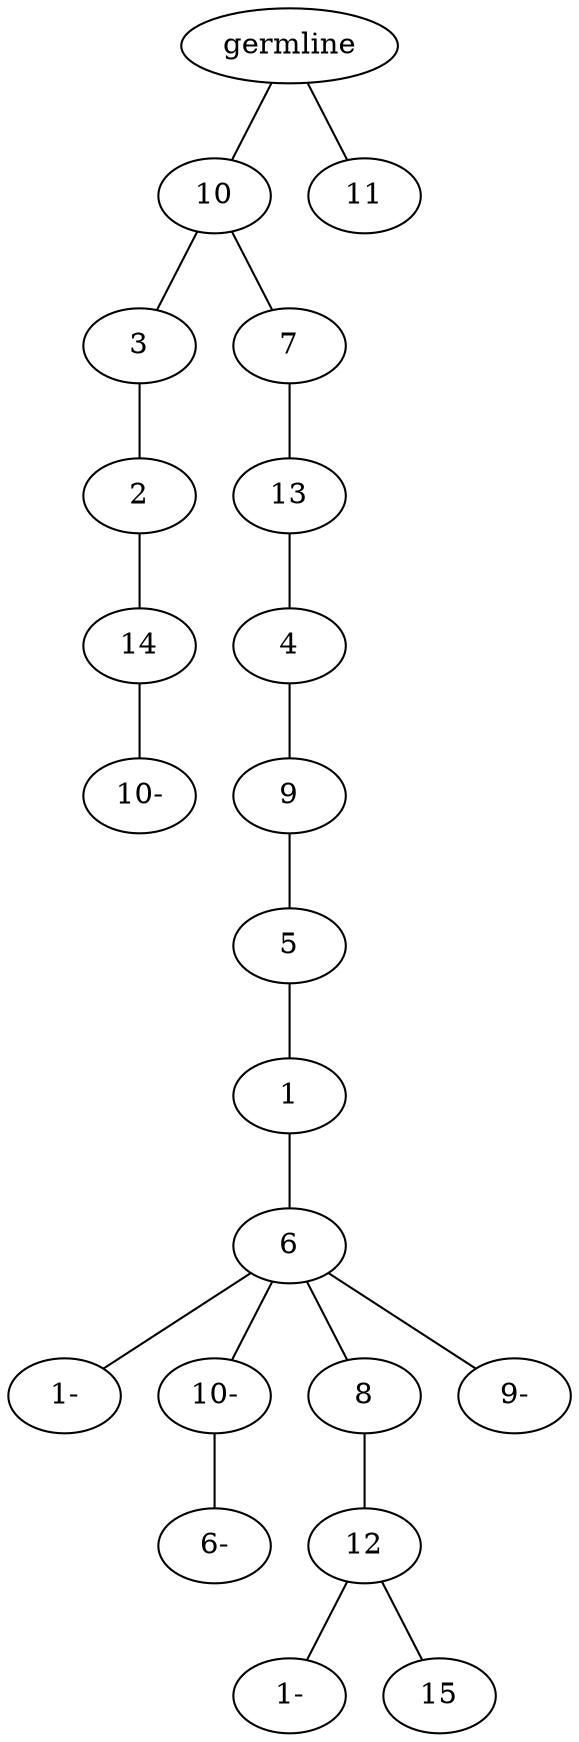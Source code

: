 graph tree {
    "140665484168544" [label="germline"];
    "140665485918016" [label="10"];
    "140665485914992" [label="3"];
    "140665485915280" [label="2"];
    "140665485899568" [label="14"];
    "140665485899904" [label="10-"];
    "140665485915760" [label="7"];
    "140665485898512" [label="13"];
    "140665485899376" [label="4"];
    "140665485900336" [label="9"];
    "140665485901152" [label="5"];
    "140665485901056" [label="1"];
    "140665483243376" [label="6"];
    "140665483239584" [label="1-"];
    "140665483242368" [label="10-"];
    "140665483241648" [label="6-"];
    "140665483240064" [label="8"];
    "140665483243424" [label="12"];
    "140665483242560" [label="1-"];
    "140665483242224" [label="15"];
    "140665483240304" [label="9-"];
    "140665485916048" [label="11"];
    "140665484168544" -- "140665485918016";
    "140665484168544" -- "140665485916048";
    "140665485918016" -- "140665485914992";
    "140665485918016" -- "140665485915760";
    "140665485914992" -- "140665485915280";
    "140665485915280" -- "140665485899568";
    "140665485899568" -- "140665485899904";
    "140665485915760" -- "140665485898512";
    "140665485898512" -- "140665485899376";
    "140665485899376" -- "140665485900336";
    "140665485900336" -- "140665485901152";
    "140665485901152" -- "140665485901056";
    "140665485901056" -- "140665483243376";
    "140665483243376" -- "140665483239584";
    "140665483243376" -- "140665483242368";
    "140665483243376" -- "140665483240064";
    "140665483243376" -- "140665483240304";
    "140665483242368" -- "140665483241648";
    "140665483240064" -- "140665483243424";
    "140665483243424" -- "140665483242560";
    "140665483243424" -- "140665483242224";
}

